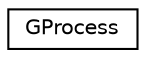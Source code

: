 digraph G
{
  edge [fontname="Helvetica",fontsize="10",labelfontname="Helvetica",labelfontsize="10"];
  node [fontname="Helvetica",fontsize="10",shape=record];
  rankdir="LR";
  Node1 [label="GProcess",height=0.2,width=0.4,color="black", fillcolor="white", style="filled",URL="$class_g_process.html",tooltip="contains style and layout info to draw a process"];
}
